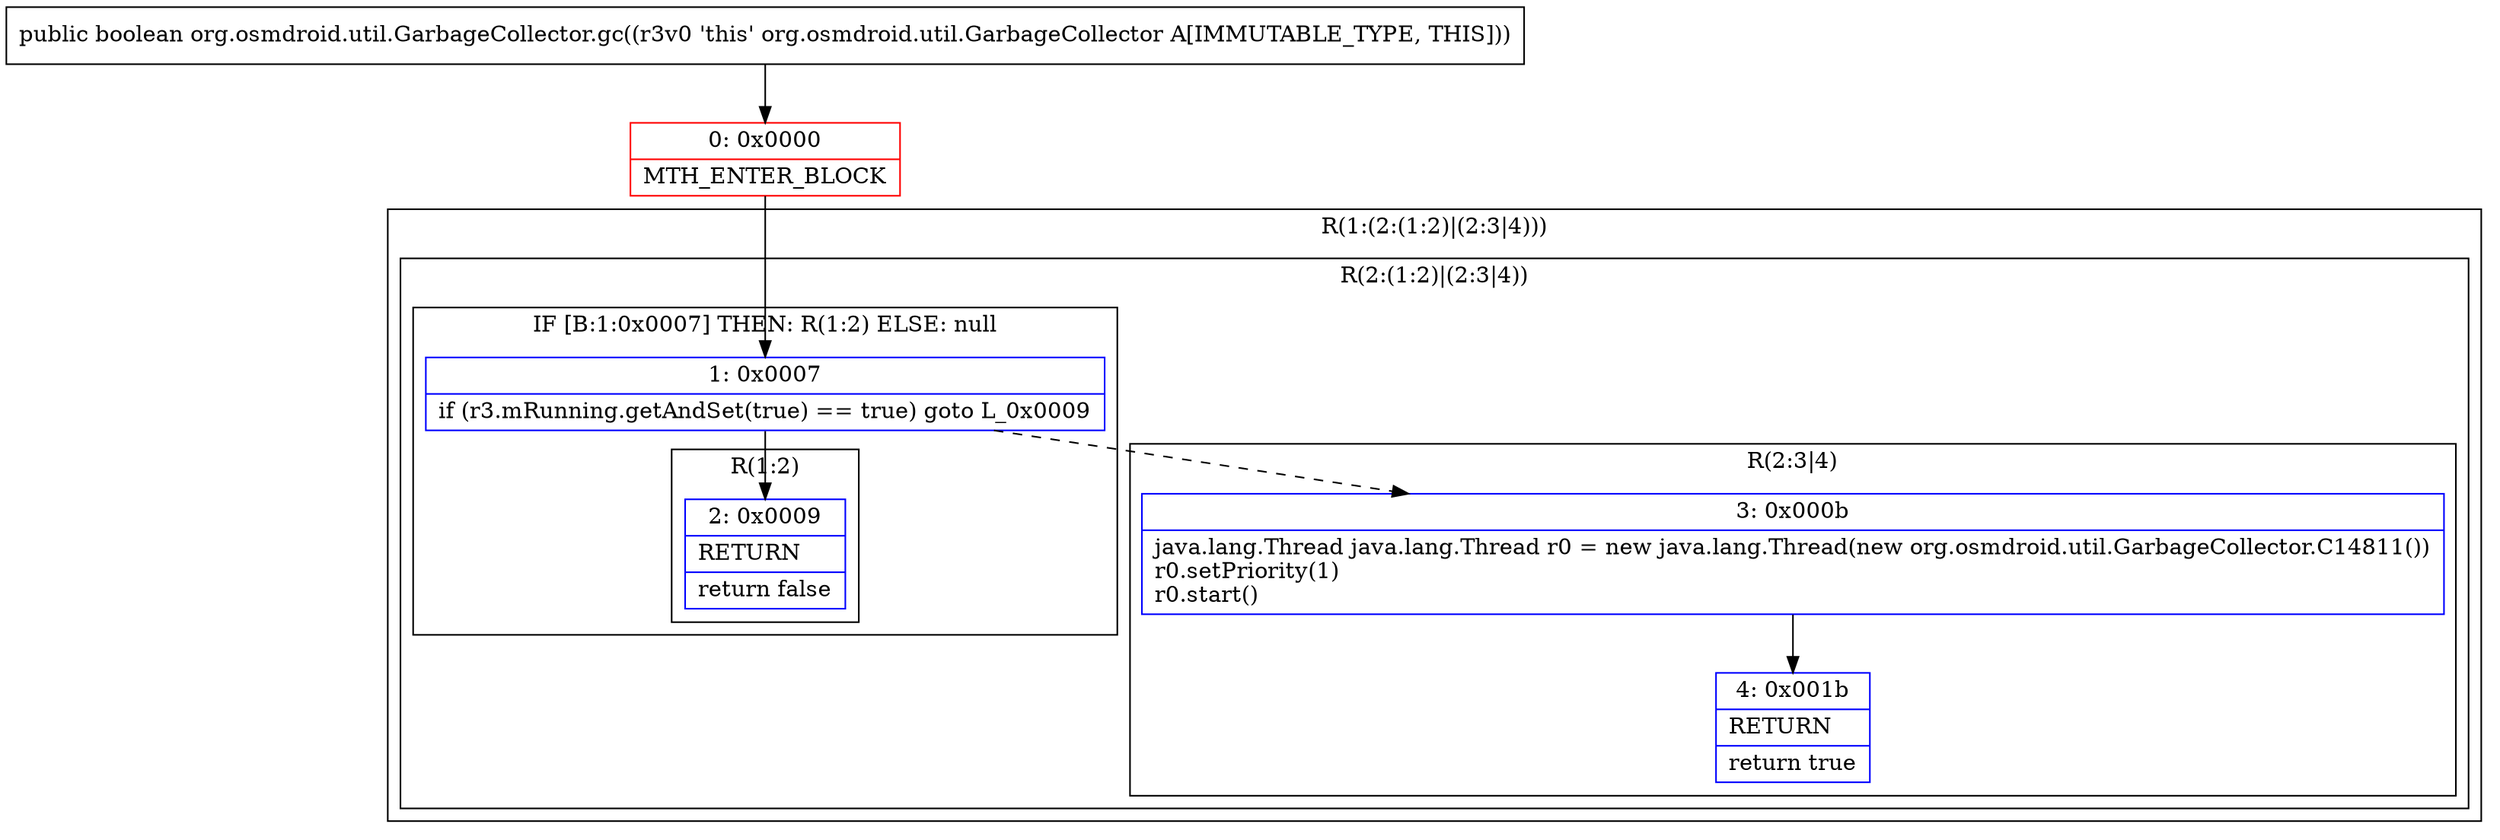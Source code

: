 digraph "CFG fororg.osmdroid.util.GarbageCollector.gc()Z" {
subgraph cluster_Region_2120011164 {
label = "R(1:(2:(1:2)|(2:3|4)))";
node [shape=record,color=blue];
subgraph cluster_Region_1287405486 {
label = "R(2:(1:2)|(2:3|4))";
node [shape=record,color=blue];
subgraph cluster_IfRegion_775076218 {
label = "IF [B:1:0x0007] THEN: R(1:2) ELSE: null";
node [shape=record,color=blue];
Node_1 [shape=record,label="{1\:\ 0x0007|if (r3.mRunning.getAndSet(true) == true) goto L_0x0009\l}"];
subgraph cluster_Region_1048110891 {
label = "R(1:2)";
node [shape=record,color=blue];
Node_2 [shape=record,label="{2\:\ 0x0009|RETURN\l|return false\l}"];
}
}
subgraph cluster_Region_141729875 {
label = "R(2:3|4)";
node [shape=record,color=blue];
Node_3 [shape=record,label="{3\:\ 0x000b|java.lang.Thread java.lang.Thread r0 = new java.lang.Thread(new org.osmdroid.util.GarbageCollector.C14811())\lr0.setPriority(1)\lr0.start()\l}"];
Node_4 [shape=record,label="{4\:\ 0x001b|RETURN\l|return true\l}"];
}
}
}
Node_0 [shape=record,color=red,label="{0\:\ 0x0000|MTH_ENTER_BLOCK\l}"];
MethodNode[shape=record,label="{public boolean org.osmdroid.util.GarbageCollector.gc((r3v0 'this' org.osmdroid.util.GarbageCollector A[IMMUTABLE_TYPE, THIS])) }"];
MethodNode -> Node_0;
Node_1 -> Node_2;
Node_1 -> Node_3[style=dashed];
Node_3 -> Node_4;
Node_0 -> Node_1;
}

